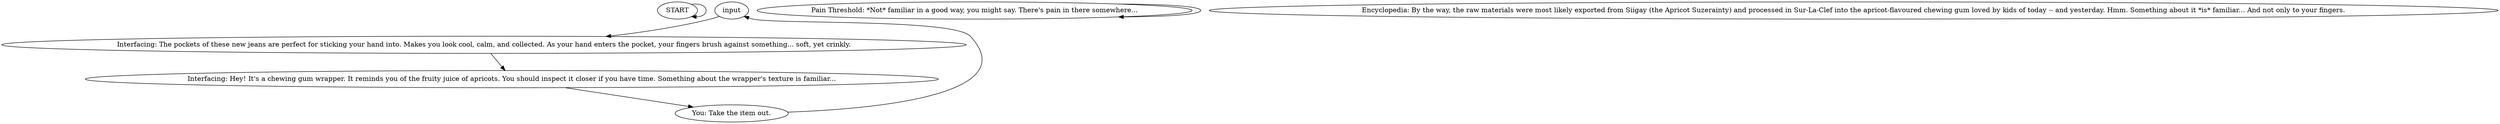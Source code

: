 # COAL ORB / labourer jeans equipped
# putting on the labourer pants make orb appear, similar to your own pants at beginning of game; in order to find gum wrapper in pocket
# ==================================================
digraph G {
	  0 [label="START"];
	  1 [label="input"];
	  2 [label="Interfacing: Hey! It's a chewing gum wrapper. It reminds you of the fruity juice of apricots. You should inspect it closer if you have time. Something about the wrapper's texture is familiar..."];
	  3 [label="You: Take the item out."];
	  4 [label="Pain Threshold: *Not* familiar in a good way, you might say. There's pain in there somewhere..."];
	  5 [label="Encyclopedia: By the way, the raw materials were most likely exported from Siigay (the Apricot Suzerainty) and processed in Sur-La-Clef into the apricot-flavoured chewing gum loved by kids of today -- and yesterday. Hmm. Something about it *is* familiar... And not only to your fingers."];
	  6 [label="Interfacing: The pockets of these new jeans are perfect for sticking your hand into. Makes you look cool, calm, and collected. As your hand enters the pocket, your fingers brush against something... soft, yet crinkly."];
	  0 -> 0
	  1 -> 6
	  2 -> 3
	  3 -> 1
	  4 -> 4
	  6 -> 2
}

